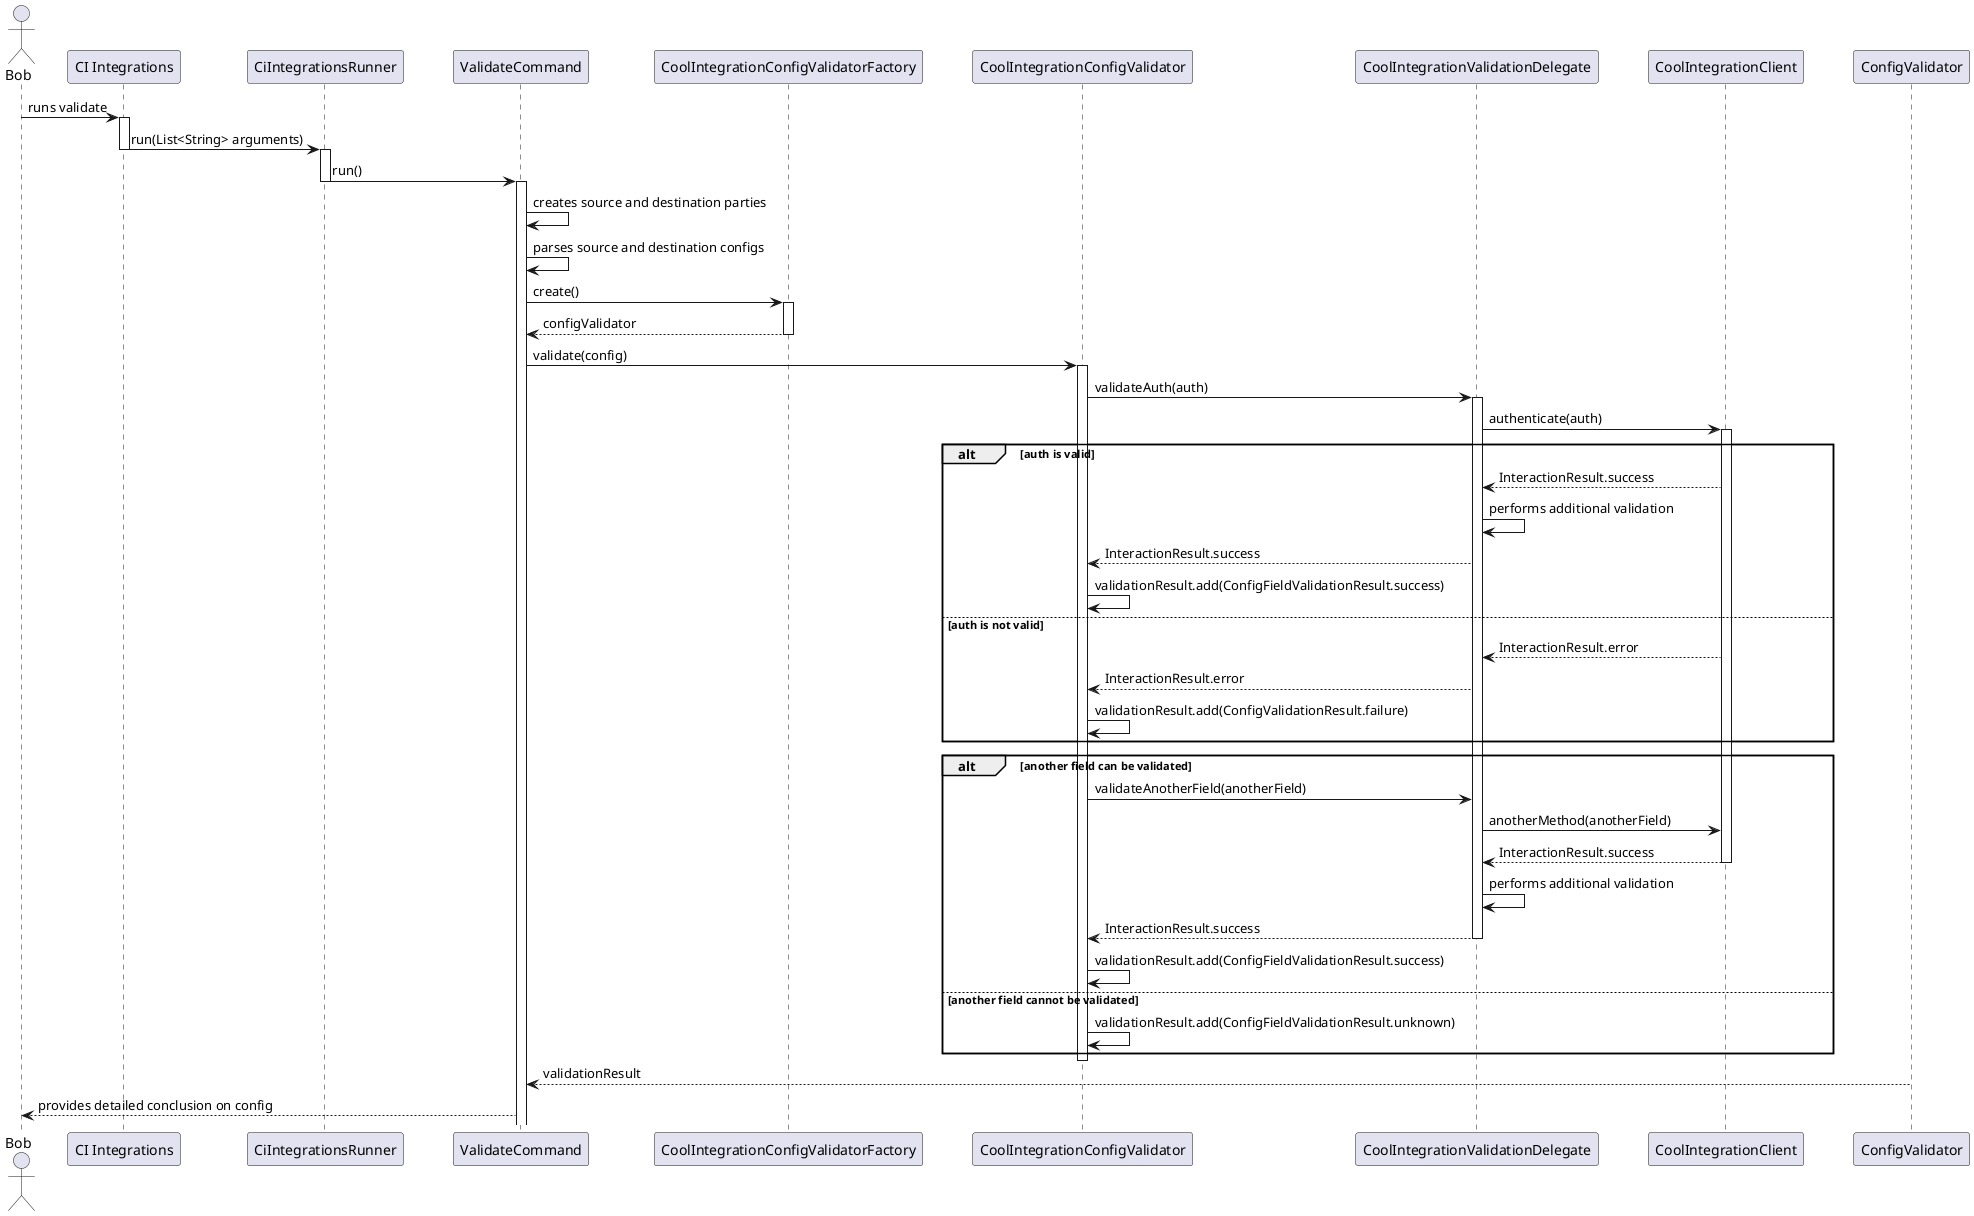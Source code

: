 @startuml ci_integrations_config_validator_sequence_diagram

skinparam ParticipantPadding 20
skinparam BoxPadding 10

actor Bob

participant "CI Integrations"
participant CiIntegrationsRunner
participant ValidateCommand
participant CoolIntegrationConfigValidatorFactory
participant CoolIntegrationConfigValidator
participant CoolIntegrationValidationDelegate
participant CoolIntegrationClient

Bob -> "CI Integrations" : runs validate
activate "CI Integrations"

"CI Integrations" -> CiIntegrationsRunner: run(List<String> arguments)
deactivate "CI Integrations"
activate CiIntegrationsRunner

CiIntegrationsRunner -> ValidateCommand: run()
deactivate CiIntegrationsRunner
activate ValidateCommand

ValidateCommand -> ValidateCommand : creates source and destination parties
ValidateCommand -> ValidateCommand : parses source and destination configs

ValidateCommand -> CoolIntegrationConfigValidatorFactory : create()
activate CoolIntegrationConfigValidatorFactory

CoolIntegrationConfigValidatorFactory --> ValidateCommand : configValidator
deactivate CoolIntegrationConfigValidatorFactory

ValidateCommand -> CoolIntegrationConfigValidator : validate(config)
activate CoolIntegrationConfigValidator

CoolIntegrationConfigValidator -> CoolIntegrationValidationDelegate : validateAuth(auth)
activate CoolIntegrationValidationDelegate

CoolIntegrationValidationDelegate -> CoolIntegrationClient : authenticate(auth)
activate  CoolIntegrationClient

alt auth is valid

    CoolIntegrationClient --> CoolIntegrationValidationDelegate : InteractionResult.success
    CoolIntegrationValidationDelegate -> CoolIntegrationValidationDelegate : performs additional validation
    CoolIntegrationValidationDelegate --> CoolIntegrationConfigValidator : InteractionResult.success
    CoolIntegrationConfigValidator -> CoolIntegrationConfigValidator : validationResult.add(ConfigFieldValidationResult.success)


else auth is not valid

    CoolIntegrationClient --> CoolIntegrationValidationDelegate : InteractionResult.error
    CoolIntegrationValidationDelegate --> CoolIntegrationConfigValidator : InteractionResult.error
    CoolIntegrationConfigValidator  -> CoolIntegrationConfigValidator : validationResult.add(ConfigValidationResult.failure)

end


alt another field can be validated

    CoolIntegrationConfigValidator -> CoolIntegrationValidationDelegate : validateAnotherField(anotherField)
    CoolIntegrationValidationDelegate -> CoolIntegrationClient : anotherMethod(anotherField)

    CoolIntegrationClient --> CoolIntegrationValidationDelegate : InteractionResult.success
    deactivate CoolIntegrationClient

    CoolIntegrationValidationDelegate -> CoolIntegrationValidationDelegate : performs additional validation
    CoolIntegrationValidationDelegate --> CoolIntegrationConfigValidator : InteractionResult.success
    deactivate CoolIntegrationValidationDelegate

    CoolIntegrationConfigValidator -> CoolIntegrationConfigValidator : validationResult.add(ConfigFieldValidationResult.success)

else another field cannot be validated

    CoolIntegrationConfigValidator -> CoolIntegrationConfigValidator : validationResult.add(ConfigFieldValidationResult.unknown)

end

deactivate CoolIntegrationConfigValidator

ConfigValidator --> ValidateCommand : validationResult
ValidateCommand --> Bob : provides detailed conclusion on config

@enduml
